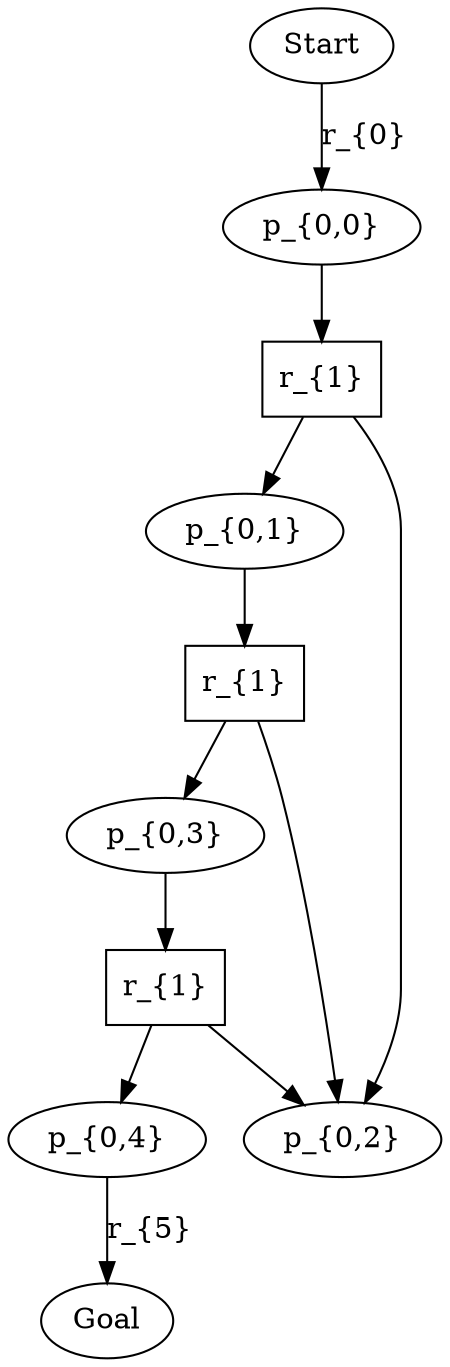digraph g {

// id = 0, graphName = Start
"0-0" [ shape=ellipse label="Start" ];
// id = 1, graphName = p_{0,0}
"1-0" [ shape=ellipse label="p_{0,0}" ];
// id = 3, graphName = p_{0,1}
"3-0" [ shape=ellipse label="p_{0,1}" ];
// id = 4, graphName = p_{0,2}
"4-0" [ shape=ellipse label="p_{0,2}" ];
// id = 6, graphName = p_{0,3}
"6-0" [ shape=ellipse label="p_{0,3}" ];
// id = 8, graphName = p_{0,4}
"8-0" [ shape=ellipse label="p_{0,4}" ];
// id = 10, graphName = Goal
"10-0" [ shape=ellipse label="Goal" ];
// id = 5{ 'p_{0,0}' }, 'RemoveSingleR', { 'p_{0,1}' 'p_{0,2}' }
"5-0" [ shape=box label="r_{1}" ];
// id = 7{ 'p_{0,1}' }, 'RemoveSingleR', { 'p_{0,2}' 'p_{0,3}' }
"7-0" [ shape=box label="r_{1}" ];
// id = 9{ 'p_{0,3}' }, 'RemoveSingleR', { 'p_{0,2}' 'p_{0,4}' }
"9-0" [ shape=box label="r_{1}" ];
// id = 2{ 'Start' }, 'Mark for conversion', { 'p_{0,0}' }
"0-0" -> "1-0" [ label="r_{0}" ];
// id = 5{ 'p_{0,0}' }, 'RemoveSingleR', { 'p_{0,1}' 'p_{0,2}' }
"1-0" -> "5-0" [ ];
"5-0" -> "3-0" [ ];
"5-0" -> "4-0" [ ];
// id = 7{ 'p_{0,1}' }, 'RemoveSingleR', { 'p_{0,2}' 'p_{0,3}' }
"3-0" -> "7-0" [ ];
"7-0" -> "4-0" [ ];
"7-0" -> "6-0" [ ];
// id = 9{ 'p_{0,3}' }, 'RemoveSingleR', { 'p_{0,2}' 'p_{0,4}' }
"6-0" -> "9-0" [ ];
"9-0" -> "4-0" [ ];
"9-0" -> "8-0" [ ];
// id = 11{ 'p_{0,4}' }, 'unmarkCollapsedNode', { 'Goal' }
"8-0" -> "10-0" [ label="r_{5}" ];
}
